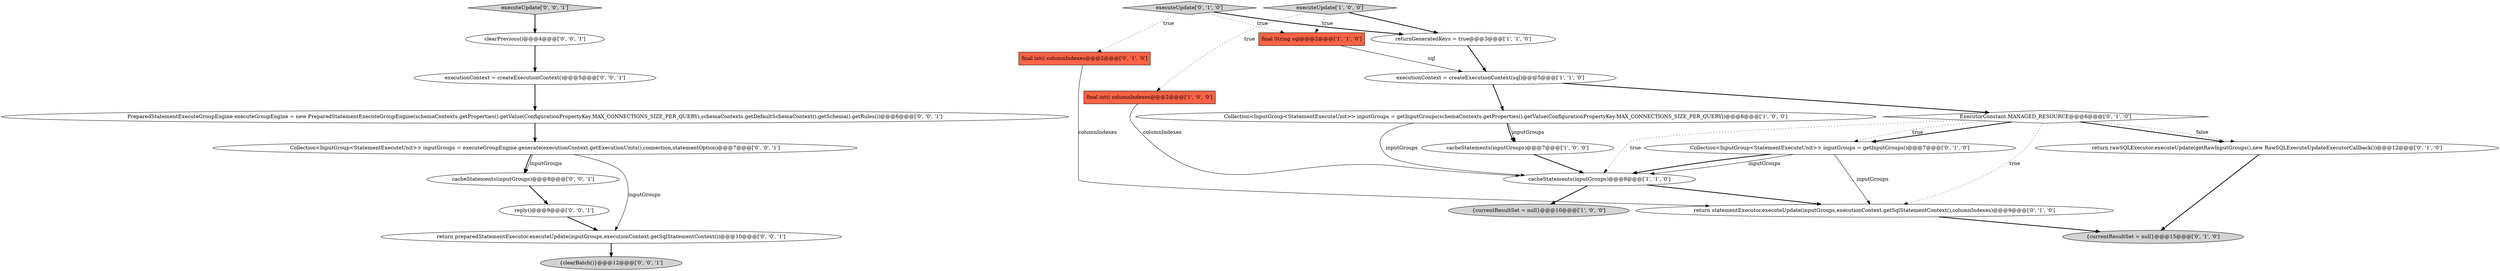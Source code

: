 digraph {
19 [style = filled, label = "cacheStatements(inputGroups)@@@8@@@['0', '0', '1']", fillcolor = white, shape = ellipse image = "AAA0AAABBB3BBB"];
13 [style = filled, label = "executeUpdate['0', '1', '0']", fillcolor = lightgray, shape = diamond image = "AAA0AAABBB2BBB"];
17 [style = filled, label = "return preparedStatementExecutor.executeUpdate(inputGroups,executionContext.getSqlStatementContext())@@@10@@@['0', '0', '1']", fillcolor = white, shape = ellipse image = "AAA0AAABBB3BBB"];
23 [style = filled, label = "PreparedStatementExecuteGroupEngine executeGroupEngine = new PreparedStatementExecuteGroupEngine(schemaContexts.getProperties().getValue(ConfigurationPropertyKey.MAX_CONNECTIONS_SIZE_PER_QUERY),schemaContexts.getDefaultSchemaContext().getSchema().getRules())@@@6@@@['0', '0', '1']", fillcolor = white, shape = ellipse image = "AAA0AAABBB3BBB"];
20 [style = filled, label = "Collection<InputGroup<StatementExecuteUnit>> inputGroups = executeGroupEngine.generate(executionContext.getExecutionUnits(),connection,statementOption)@@@7@@@['0', '0', '1']", fillcolor = white, shape = ellipse image = "AAA0AAABBB3BBB"];
0 [style = filled, label = "returnGeneratedKeys = true@@@3@@@['1', '1', '0']", fillcolor = white, shape = ellipse image = "AAA0AAABBB1BBB"];
22 [style = filled, label = "executeUpdate['0', '0', '1']", fillcolor = lightgray, shape = diamond image = "AAA0AAABBB3BBB"];
18 [style = filled, label = "clearPrevious()@@@4@@@['0', '0', '1']", fillcolor = white, shape = ellipse image = "AAA0AAABBB3BBB"];
7 [style = filled, label = "executeUpdate['1', '0', '0']", fillcolor = lightgray, shape = diamond image = "AAA0AAABBB1BBB"];
16 [style = filled, label = "reply()@@@9@@@['0', '0', '1']", fillcolor = white, shape = ellipse image = "AAA0AAABBB3BBB"];
8 [style = filled, label = "{currentResultSet = null}@@@10@@@['1', '0', '0']", fillcolor = lightgray, shape = ellipse image = "AAA0AAABBB1BBB"];
21 [style = filled, label = "executionContext = createExecutionContext()@@@5@@@['0', '0', '1']", fillcolor = white, shape = ellipse image = "AAA0AAABBB3BBB"];
24 [style = filled, label = "{clearBatch()}@@@12@@@['0', '0', '1']", fillcolor = lightgray, shape = ellipse image = "AAA0AAABBB3BBB"];
2 [style = filled, label = "Collection<InputGroup<StatementExecuteUnit>> inputGroups = getInputGroups(schemaContexts.getProperties().getValue(ConfigurationPropertyKey.MAX_CONNECTIONS_SIZE_PER_QUERY))@@@6@@@['1', '0', '0']", fillcolor = white, shape = ellipse image = "AAA0AAABBB1BBB"];
5 [style = filled, label = "final String sql@@@2@@@['1', '1', '0']", fillcolor = tomato, shape = box image = "AAA0AAABBB1BBB"];
12 [style = filled, label = "return statementExecutor.executeUpdate(inputGroups,executionContext.getSqlStatementContext(),columnIndexes)@@@9@@@['0', '1', '0']", fillcolor = white, shape = ellipse image = "AAA0AAABBB2BBB"];
14 [style = filled, label = "return rawSQLExecutor.executeUpdate(getRawInputGroups(),new RawSQLExecuteUpdateExecutorCallback())@@@12@@@['0', '1', '0']", fillcolor = white, shape = ellipse image = "AAA1AAABBB2BBB"];
1 [style = filled, label = "final int(( columnIndexes@@@2@@@['1', '0', '0']", fillcolor = tomato, shape = box image = "AAA0AAABBB1BBB"];
6 [style = filled, label = "executionContext = createExecutionContext(sql)@@@5@@@['1', '1', '0']", fillcolor = white, shape = ellipse image = "AAA0AAABBB1BBB"];
4 [style = filled, label = "cacheStatements(inputGroups)@@@8@@@['1', '1', '0']", fillcolor = white, shape = ellipse image = "AAA0AAABBB1BBB"];
11 [style = filled, label = "ExecutorConstant.MANAGED_RESOURCE@@@6@@@['0', '1', '0']", fillcolor = white, shape = diamond image = "AAA0AAABBB2BBB"];
10 [style = filled, label = "final int(( columnIndexes@@@2@@@['0', '1', '0']", fillcolor = tomato, shape = box image = "AAA0AAABBB2BBB"];
3 [style = filled, label = "cacheStatements(inputGroups)@@@7@@@['1', '0', '0']", fillcolor = white, shape = ellipse image = "AAA0AAABBB1BBB"];
9 [style = filled, label = "{currentResultSet = null}@@@15@@@['0', '1', '0']", fillcolor = lightgray, shape = ellipse image = "AAA0AAABBB2BBB"];
15 [style = filled, label = "Collection<InputGroup<StatementExecuteUnit>> inputGroups = getInputGroups()@@@7@@@['0', '1', '0']", fillcolor = white, shape = ellipse image = "AAA1AAABBB2BBB"];
0->6 [style = bold, label=""];
15->4 [style = solid, label="inputGroups"];
11->12 [style = dotted, label="true"];
13->0 [style = bold, label=""];
10->12 [style = solid, label="columnIndexes"];
6->11 [style = bold, label=""];
15->4 [style = bold, label=""];
13->10 [style = dotted, label="true"];
14->9 [style = bold, label=""];
4->8 [style = bold, label=""];
11->15 [style = bold, label=""];
7->1 [style = dotted, label="true"];
11->14 [style = bold, label=""];
2->4 [style = solid, label="inputGroups"];
6->2 [style = bold, label=""];
20->19 [style = bold, label=""];
2->3 [style = bold, label=""];
7->5 [style = dotted, label="true"];
12->9 [style = bold, label=""];
19->16 [style = bold, label=""];
20->19 [style = solid, label="inputGroups"];
15->12 [style = solid, label="inputGroups"];
17->24 [style = bold, label=""];
23->20 [style = bold, label=""];
7->0 [style = bold, label=""];
4->12 [style = bold, label=""];
22->18 [style = bold, label=""];
11->15 [style = dotted, label="true"];
18->21 [style = bold, label=""];
11->4 [style = dotted, label="true"];
16->17 [style = bold, label=""];
13->5 [style = dotted, label="true"];
5->6 [style = solid, label="sql"];
21->23 [style = bold, label=""];
20->17 [style = solid, label="inputGroups"];
11->14 [style = dotted, label="false"];
3->4 [style = bold, label=""];
1->4 [style = solid, label="columnIndexes"];
2->3 [style = solid, label="inputGroups"];
}
